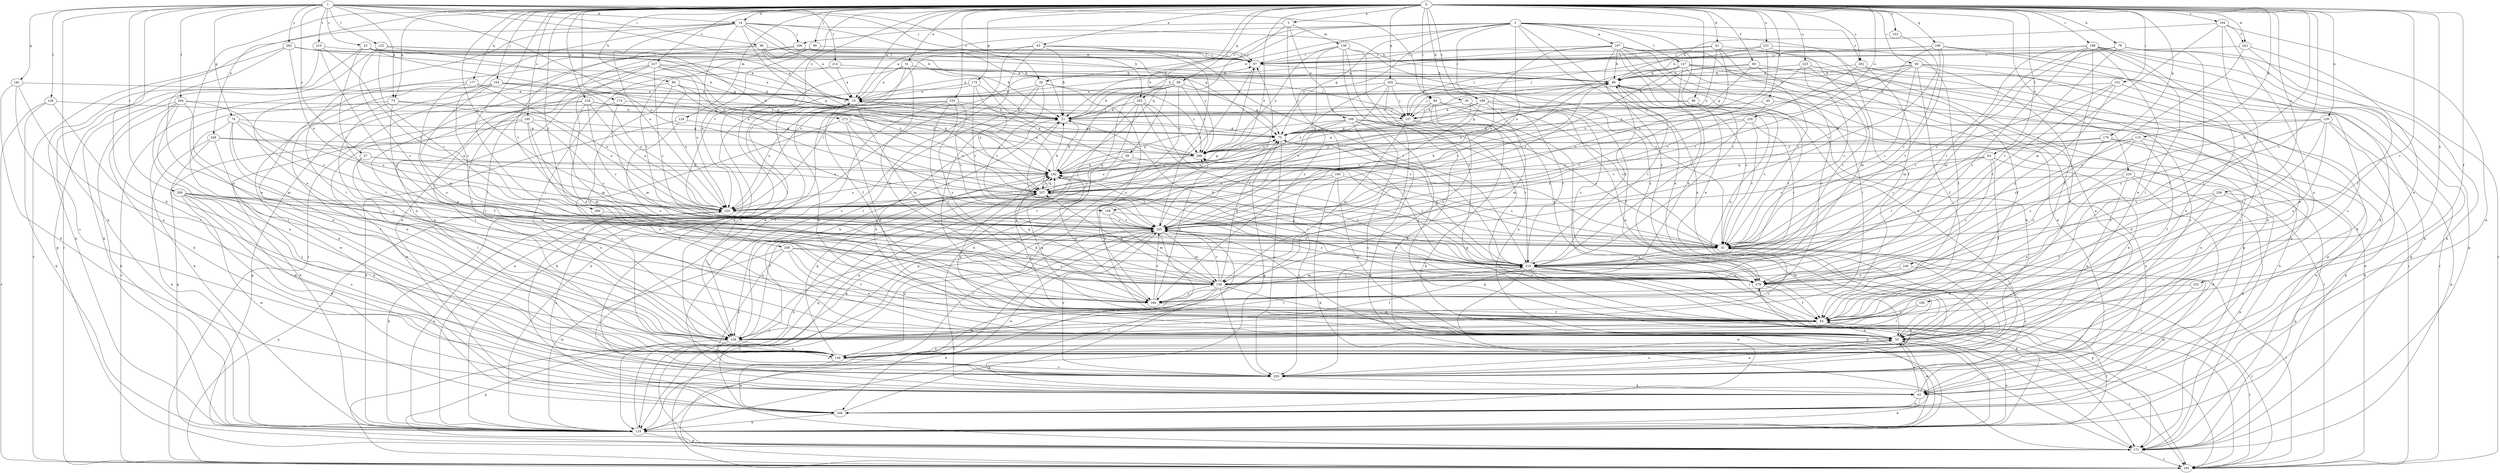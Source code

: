 strict digraph  {
0;
1;
2;
3;
10;
14;
21;
23;
27;
30;
31;
33;
41;
42;
43;
45;
51;
53;
60;
63;
64;
68;
73;
74;
75;
78;
80;
85;
86;
93;
94;
96;
97;
98;
99;
101;
104;
106;
107;
115;
118;
122;
126;
127;
128;
134;
136;
138;
139;
149;
150;
153;
158;
160;
165;
167;
169;
171;
173;
174;
177;
179;
180;
181;
182;
185;
188;
189;
190;
192;
194;
195;
200;
202;
203;
204;
206;
210;
214;
215;
218;
221;
223;
225;
227;
232;
233;
235;
242;
245;
246;
248;
249;
252;
256;
257;
258;
262;
268;
273;
279;
0 -> 3  [label=a];
0 -> 10  [label=a];
0 -> 14  [label=b];
0 -> 33  [label=d];
0 -> 41  [label=d];
0 -> 43  [label=e];
0 -> 45  [label=e];
0 -> 51  [label=e];
0 -> 60  [label=f];
0 -> 63  [label=f];
0 -> 64  [label=f];
0 -> 68  [label=g];
0 -> 73  [label=g];
0 -> 78  [label=h];
0 -> 80  [label=h];
0 -> 85  [label=h];
0 -> 93  [label=i];
0 -> 94  [label=i];
0 -> 98  [label=j];
0 -> 99  [label=j];
0 -> 101  [label=j];
0 -> 104  [label=j];
0 -> 115  [label=k];
0 -> 134  [label=m];
0 -> 139  [label=n];
0 -> 149  [label=n];
0 -> 150  [label=o];
0 -> 153  [label=o];
0 -> 165  [label=p];
0 -> 173  [label=q];
0 -> 174  [label=q];
0 -> 177  [label=q];
0 -> 179  [label=q];
0 -> 180  [label=q];
0 -> 185  [label=r];
0 -> 188  [label=r];
0 -> 189  [label=r];
0 -> 194  [label=s];
0 -> 195  [label=s];
0 -> 200  [label=s];
0 -> 202  [label=s];
0 -> 218  [label=u];
0 -> 221  [label=u];
0 -> 223  [label=u];
0 -> 225  [label=u];
0 -> 227  [label=v];
0 -> 232  [label=v];
0 -> 233  [label=v];
0 -> 235  [label=v];
0 -> 242  [label=w];
0 -> 248  [label=x];
0 -> 249  [label=x];
0 -> 252  [label=x];
0 -> 256  [label=x];
0 -> 257  [label=x];
0 -> 258  [label=y];
0 -> 273  [label=z];
0 -> 279  [label=z];
1 -> 14  [label=b];
1 -> 21  [label=b];
1 -> 23  [label=c];
1 -> 27  [label=c];
1 -> 30  [label=c];
1 -> 42  [label=d];
1 -> 73  [label=g];
1 -> 74  [label=g];
1 -> 94  [label=i];
1 -> 96  [label=i];
1 -> 118  [label=k];
1 -> 122  [label=l];
1 -> 126  [label=l];
1 -> 158  [label=o];
1 -> 181  [label=q];
1 -> 204  [label=t];
1 -> 206  [label=t];
1 -> 210  [label=t];
1 -> 214  [label=t];
1 -> 245  [label=w];
1 -> 262  [label=y];
2 -> 10  [label=a];
2 -> 21  [label=b];
2 -> 30  [label=c];
2 -> 53  [label=e];
2 -> 64  [label=f];
2 -> 75  [label=g];
2 -> 127  [label=l];
2 -> 149  [label=n];
2 -> 158  [label=o];
2 -> 167  [label=p];
2 -> 189  [label=r];
2 -> 202  [label=s];
2 -> 215  [label=t];
2 -> 245  [label=w];
2 -> 268  [label=y];
3 -> 106  [label=j];
3 -> 136  [label=m];
3 -> 169  [label=p];
3 -> 182  [label=q];
3 -> 190  [label=r];
10 -> 21  [label=b];
10 -> 118  [label=k];
10 -> 128  [label=l];
10 -> 138  [label=m];
10 -> 203  [label=s];
14 -> 10  [label=a];
14 -> 21  [label=b];
14 -> 53  [label=e];
14 -> 75  [label=g];
14 -> 86  [label=h];
14 -> 106  [label=j];
14 -> 182  [label=q];
14 -> 192  [label=r];
14 -> 225  [label=u];
14 -> 257  [label=x];
14 -> 279  [label=z];
21 -> 75  [label=g];
21 -> 279  [label=z];
23 -> 10  [label=a];
23 -> 75  [label=g];
23 -> 97  [label=i];
23 -> 171  [label=p];
23 -> 182  [label=q];
23 -> 235  [label=v];
27 -> 128  [label=l];
27 -> 160  [label=o];
27 -> 182  [label=q];
27 -> 257  [label=x];
30 -> 10  [label=a];
30 -> 64  [label=f];
30 -> 128  [label=l];
30 -> 160  [label=o];
30 -> 235  [label=v];
30 -> 268  [label=y];
31 -> 192  [label=r];
31 -> 215  [label=t];
33 -> 21  [label=b];
33 -> 53  [label=e];
33 -> 215  [label=t];
33 -> 235  [label=v];
41 -> 31  [label=c];
41 -> 97  [label=i];
41 -> 107  [label=j];
41 -> 138  [label=m];
41 -> 257  [label=x];
41 -> 268  [label=y];
42 -> 31  [label=c];
42 -> 53  [label=e];
42 -> 118  [label=k];
42 -> 225  [label=u];
42 -> 246  [label=w];
43 -> 21  [label=b];
43 -> 42  [label=d];
43 -> 97  [label=i];
43 -> 203  [label=s];
43 -> 215  [label=t];
43 -> 225  [label=u];
43 -> 235  [label=v];
45 -> 107  [label=j];
45 -> 171  [label=p];
45 -> 235  [label=v];
51 -> 10  [label=a];
51 -> 64  [label=f];
51 -> 86  [label=h];
51 -> 107  [label=j];
51 -> 160  [label=o];
51 -> 246  [label=w];
53 -> 10  [label=a];
53 -> 21  [label=b];
53 -> 149  [label=n];
53 -> 182  [label=q];
53 -> 192  [label=r];
53 -> 203  [label=s];
53 -> 246  [label=w];
60 -> 21  [label=b];
60 -> 64  [label=f];
60 -> 75  [label=g];
60 -> 86  [label=h];
60 -> 215  [label=t];
63 -> 53  [label=e];
63 -> 64  [label=f];
63 -> 182  [label=q];
63 -> 215  [label=t];
63 -> 235  [label=v];
63 -> 279  [label=z];
64 -> 53  [label=e];
64 -> 128  [label=l];
64 -> 182  [label=q];
64 -> 192  [label=r];
64 -> 257  [label=x];
64 -> 268  [label=y];
68 -> 10  [label=a];
68 -> 21  [label=b];
68 -> 75  [label=g];
68 -> 128  [label=l];
68 -> 171  [label=p];
68 -> 182  [label=q];
68 -> 268  [label=y];
73 -> 21  [label=b];
73 -> 64  [label=f];
73 -> 118  [label=k];
73 -> 149  [label=n];
73 -> 225  [label=u];
74 -> 75  [label=g];
74 -> 128  [label=l];
74 -> 149  [label=n];
74 -> 160  [label=o];
74 -> 215  [label=t];
74 -> 225  [label=u];
75 -> 86  [label=h];
75 -> 203  [label=s];
75 -> 215  [label=t];
75 -> 225  [label=u];
75 -> 268  [label=y];
78 -> 10  [label=a];
78 -> 31  [label=c];
78 -> 64  [label=f];
78 -> 97  [label=i];
78 -> 118  [label=k];
78 -> 192  [label=r];
78 -> 215  [label=t];
80 -> 10  [label=a];
80 -> 64  [label=f];
80 -> 149  [label=n];
80 -> 182  [label=q];
80 -> 225  [label=u];
85 -> 118  [label=k];
85 -> 182  [label=q];
85 -> 215  [label=t];
86 -> 10  [label=a];
86 -> 31  [label=c];
86 -> 107  [label=j];
86 -> 215  [label=t];
86 -> 235  [label=v];
93 -> 10  [label=a];
93 -> 31  [label=c];
93 -> 53  [label=e];
93 -> 64  [label=f];
93 -> 86  [label=h];
93 -> 171  [label=p];
93 -> 203  [label=s];
93 -> 235  [label=v];
93 -> 257  [label=x];
94 -> 21  [label=b];
94 -> 31  [label=c];
94 -> 107  [label=j];
94 -> 118  [label=k];
94 -> 160  [label=o];
94 -> 192  [label=r];
96 -> 21  [label=b];
96 -> 86  [label=h];
96 -> 97  [label=i];
96 -> 128  [label=l];
96 -> 235  [label=v];
96 -> 268  [label=y];
97 -> 86  [label=h];
97 -> 118  [label=k];
98 -> 31  [label=c];
98 -> 75  [label=g];
98 -> 107  [label=j];
98 -> 215  [label=t];
99 -> 42  [label=d];
99 -> 97  [label=i];
99 -> 128  [label=l];
101 -> 10  [label=a];
101 -> 31  [label=c];
101 -> 53  [label=e];
101 -> 215  [label=t];
101 -> 279  [label=z];
104 -> 10  [label=a];
104 -> 21  [label=b];
104 -> 128  [label=l];
104 -> 138  [label=m];
104 -> 192  [label=r];
104 -> 225  [label=u];
104 -> 246  [label=w];
106 -> 97  [label=i];
106 -> 128  [label=l];
106 -> 192  [label=r];
106 -> 225  [label=u];
106 -> 268  [label=y];
107 -> 53  [label=e];
107 -> 75  [label=g];
107 -> 138  [label=m];
107 -> 279  [label=z];
115 -> 31  [label=c];
115 -> 53  [label=e];
115 -> 64  [label=f];
115 -> 257  [label=x];
115 -> 268  [label=y];
115 -> 279  [label=z];
118 -> 10  [label=a];
118 -> 53  [label=e];
118 -> 64  [label=f];
118 -> 171  [label=p];
118 -> 182  [label=q];
118 -> 225  [label=u];
118 -> 235  [label=v];
122 -> 31  [label=c];
122 -> 97  [label=i];
122 -> 118  [label=k];
122 -> 182  [label=q];
122 -> 215  [label=t];
122 -> 257  [label=x];
126 -> 107  [label=j];
126 -> 118  [label=k];
126 -> 128  [label=l];
126 -> 192  [label=r];
127 -> 10  [label=a];
127 -> 42  [label=d];
127 -> 86  [label=h];
127 -> 160  [label=o];
127 -> 171  [label=p];
127 -> 192  [label=r];
127 -> 215  [label=t];
127 -> 225  [label=u];
127 -> 235  [label=v];
128 -> 21  [label=b];
128 -> 31  [label=c];
128 -> 149  [label=n];
128 -> 171  [label=p];
128 -> 203  [label=s];
128 -> 215  [label=t];
134 -> 75  [label=g];
134 -> 118  [label=k];
134 -> 160  [label=o];
136 -> 31  [label=c];
136 -> 97  [label=i];
136 -> 118  [label=k];
136 -> 128  [label=l];
136 -> 160  [label=o];
136 -> 171  [label=p];
136 -> 268  [label=y];
138 -> 53  [label=e];
138 -> 75  [label=g];
138 -> 86  [label=h];
138 -> 118  [label=k];
138 -> 160  [label=o];
138 -> 171  [label=p];
138 -> 182  [label=q];
138 -> 203  [label=s];
138 -> 215  [label=t];
138 -> 235  [label=v];
138 -> 257  [label=x];
139 -> 31  [label=c];
139 -> 75  [label=g];
139 -> 160  [label=o];
139 -> 171  [label=p];
139 -> 246  [label=w];
139 -> 268  [label=y];
139 -> 279  [label=z];
149 -> 31  [label=c];
149 -> 86  [label=h];
149 -> 182  [label=q];
149 -> 203  [label=s];
149 -> 235  [label=v];
149 -> 246  [label=w];
150 -> 31  [label=c];
150 -> 75  [label=g];
150 -> 215  [label=t];
150 -> 225  [label=u];
150 -> 235  [label=v];
153 -> 235  [label=v];
158 -> 138  [label=m];
158 -> 235  [label=v];
158 -> 279  [label=z];
160 -> 64  [label=f];
160 -> 182  [label=q];
160 -> 235  [label=v];
160 -> 268  [label=y];
165 -> 10  [label=a];
165 -> 64  [label=f];
165 -> 107  [label=j];
165 -> 192  [label=r];
165 -> 235  [label=v];
165 -> 257  [label=x];
165 -> 279  [label=z];
167 -> 21  [label=b];
167 -> 42  [label=d];
167 -> 53  [label=e];
167 -> 86  [label=h];
167 -> 97  [label=i];
167 -> 128  [label=l];
167 -> 149  [label=n];
167 -> 171  [label=p];
167 -> 203  [label=s];
167 -> 225  [label=u];
167 -> 279  [label=z];
169 -> 31  [label=c];
169 -> 75  [label=g];
169 -> 118  [label=k];
169 -> 171  [label=p];
169 -> 182  [label=q];
169 -> 203  [label=s];
169 -> 215  [label=t];
169 -> 225  [label=u];
171 -> 86  [label=h];
171 -> 192  [label=r];
173 -> 10  [label=a];
173 -> 31  [label=c];
173 -> 149  [label=n];
173 -> 235  [label=v];
173 -> 257  [label=x];
174 -> 107  [label=j];
174 -> 128  [label=l];
174 -> 138  [label=m];
177 -> 10  [label=a];
177 -> 149  [label=n];
177 -> 160  [label=o];
177 -> 225  [label=u];
179 -> 31  [label=c];
179 -> 149  [label=n];
179 -> 160  [label=o];
179 -> 246  [label=w];
179 -> 268  [label=y];
180 -> 31  [label=c];
180 -> 42  [label=d];
180 -> 86  [label=h];
180 -> 97  [label=i];
180 -> 203  [label=s];
180 -> 215  [label=t];
180 -> 235  [label=v];
181 -> 10  [label=a];
181 -> 42  [label=d];
181 -> 149  [label=n];
181 -> 203  [label=s];
182 -> 10  [label=a];
182 -> 21  [label=b];
182 -> 75  [label=g];
182 -> 215  [label=t];
182 -> 225  [label=u];
182 -> 257  [label=x];
185 -> 64  [label=f];
185 -> 128  [label=l];
188 -> 53  [label=e];
188 -> 64  [label=f];
188 -> 97  [label=i];
188 -> 118  [label=k];
188 -> 128  [label=l];
188 -> 138  [label=m];
188 -> 149  [label=n];
188 -> 171  [label=p];
188 -> 215  [label=t];
188 -> 279  [label=z];
189 -> 21  [label=b];
189 -> 138  [label=m];
189 -> 182  [label=q];
189 -> 192  [label=r];
189 -> 257  [label=x];
189 -> 279  [label=z];
190 -> 31  [label=c];
190 -> 53  [label=e];
190 -> 118  [label=k];
190 -> 203  [label=s];
190 -> 257  [label=x];
192 -> 86  [label=h];
192 -> 225  [label=u];
192 -> 235  [label=v];
194 -> 86  [label=h];
194 -> 128  [label=l];
194 -> 138  [label=m];
194 -> 149  [label=n];
194 -> 246  [label=w];
194 -> 242  [label=f];
195 -> 31  [label=c];
195 -> 53  [label=e];
195 -> 75  [label=g];
195 -> 118  [label=k];
195 -> 138  [label=m];
195 -> 171  [label=p];
200 -> 53  [label=e];
200 -> 235  [label=v];
202 -> 42  [label=d];
202 -> 86  [label=h];
202 -> 138  [label=m];
202 -> 192  [label=r];
202 -> 235  [label=v];
203 -> 42  [label=d];
203 -> 53  [label=e];
203 -> 235  [label=v];
203 -> 279  [label=z];
204 -> 42  [label=d];
204 -> 107  [label=j];
204 -> 118  [label=k];
204 -> 128  [label=l];
204 -> 138  [label=m];
204 -> 149  [label=n];
204 -> 235  [label=v];
206 -> 31  [label=c];
206 -> 42  [label=d];
206 -> 149  [label=n];
206 -> 160  [label=o];
206 -> 203  [label=s];
206 -> 225  [label=u];
206 -> 235  [label=v];
206 -> 246  [label=w];
210 -> 97  [label=i];
210 -> 118  [label=k];
210 -> 235  [label=v];
210 -> 279  [label=z];
214 -> 10  [label=a];
214 -> 86  [label=h];
214 -> 235  [label=v];
215 -> 21  [label=b];
215 -> 64  [label=f];
215 -> 75  [label=g];
215 -> 86  [label=h];
215 -> 118  [label=k];
215 -> 128  [label=l];
215 -> 138  [label=m];
215 -> 171  [label=p];
215 -> 182  [label=q];
215 -> 192  [label=r];
215 -> 235  [label=v];
215 -> 246  [label=w];
215 -> 279  [label=z];
218 -> 31  [label=c];
218 -> 107  [label=j];
218 -> 138  [label=m];
218 -> 171  [label=p];
218 -> 225  [label=u];
218 -> 246  [label=w];
218 -> 268  [label=y];
221 -> 42  [label=d];
221 -> 64  [label=f];
221 -> 97  [label=i];
221 -> 107  [label=j];
221 -> 225  [label=u];
223 -> 31  [label=c];
223 -> 86  [label=h];
223 -> 149  [label=n];
223 -> 203  [label=s];
223 -> 235  [label=v];
225 -> 97  [label=i];
225 -> 118  [label=k];
225 -> 235  [label=v];
227 -> 10  [label=a];
227 -> 31  [label=c];
227 -> 53  [label=e];
227 -> 86  [label=h];
227 -> 128  [label=l];
227 -> 149  [label=n];
227 -> 225  [label=u];
227 -> 257  [label=x];
232 -> 21  [label=b];
232 -> 118  [label=k];
232 -> 128  [label=l];
232 -> 160  [label=o];
232 -> 225  [label=u];
232 -> 235  [label=v];
232 -> 279  [label=z];
233 -> 42  [label=d];
233 -> 53  [label=e];
233 -> 149  [label=n];
233 -> 171  [label=p];
233 -> 257  [label=x];
235 -> 31  [label=c];
235 -> 86  [label=h];
235 -> 97  [label=i];
235 -> 118  [label=k];
235 -> 138  [label=m];
235 -> 149  [label=n];
235 -> 171  [label=p];
235 -> 192  [label=r];
235 -> 246  [label=w];
242 -> 53  [label=e];
242 -> 64  [label=f];
242 -> 97  [label=i];
242 -> 279  [label=z];
245 -> 21  [label=b];
245 -> 31  [label=c];
245 -> 42  [label=d];
245 -> 171  [label=p];
245 -> 215  [label=t];
245 -> 268  [label=y];
246 -> 75  [label=g];
246 -> 118  [label=k];
248 -> 118  [label=k];
248 -> 182  [label=q];
248 -> 203  [label=s];
248 -> 246  [label=w];
248 -> 268  [label=y];
249 -> 138  [label=m];
249 -> 246  [label=w];
249 -> 279  [label=z];
252 -> 160  [label=o];
252 -> 203  [label=s];
256 -> 31  [label=c];
256 -> 42  [label=d];
256 -> 53  [label=e];
256 -> 64  [label=f];
256 -> 171  [label=p];
256 -> 225  [label=u];
257 -> 21  [label=b];
257 -> 118  [label=k];
257 -> 128  [label=l];
257 -> 182  [label=q];
257 -> 192  [label=r];
257 -> 215  [label=t];
257 -> 225  [label=u];
258 -> 53  [label=e];
258 -> 64  [label=f];
258 -> 118  [label=k];
258 -> 203  [label=s];
258 -> 215  [label=t];
258 -> 279  [label=z];
262 -> 10  [label=a];
262 -> 21  [label=b];
262 -> 53  [label=e];
262 -> 97  [label=i];
262 -> 192  [label=r];
262 -> 225  [label=u];
268 -> 10  [label=a];
268 -> 97  [label=i];
268 -> 182  [label=q];
273 -> 31  [label=c];
273 -> 64  [label=f];
273 -> 75  [label=g];
273 -> 149  [label=n];
273 -> 257  [label=x];
279 -> 64  [label=f];
279 -> 192  [label=r];
279 -> 257  [label=x];
279 -> 268  [label=y];
}
